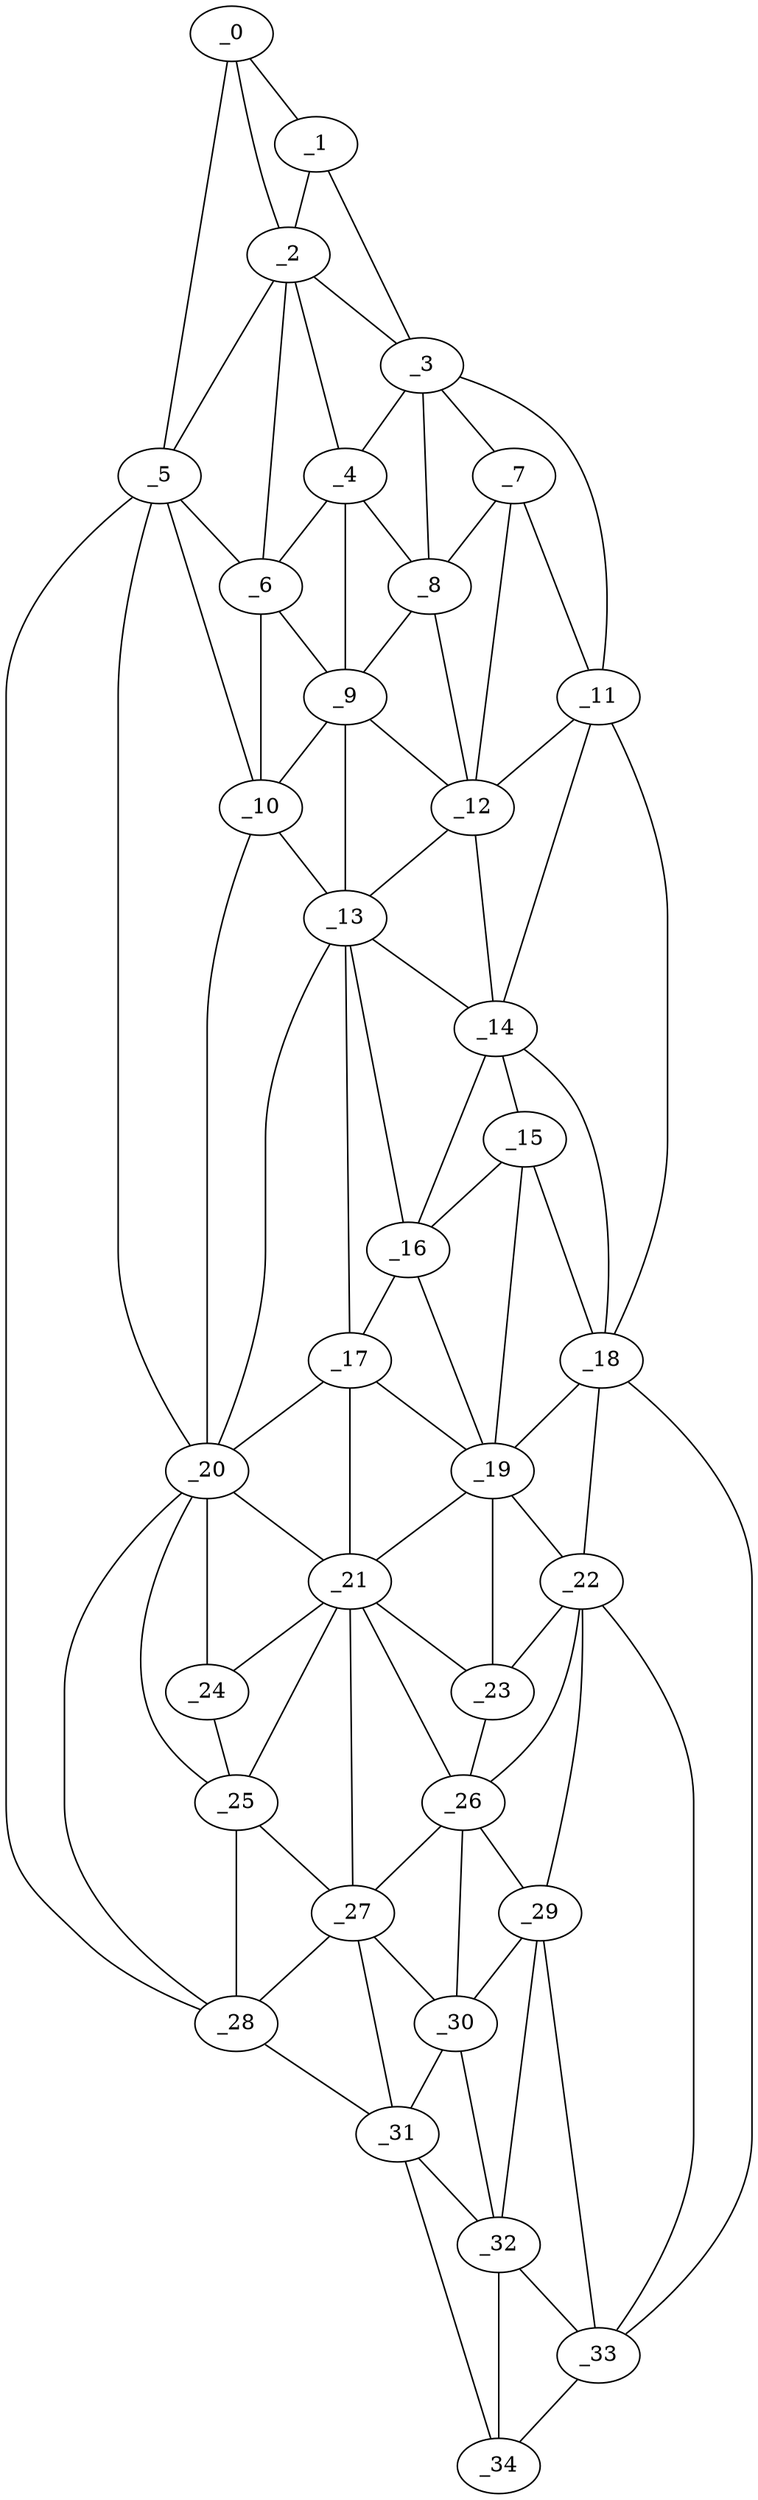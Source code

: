 graph "obj8__195.gxl" {
	_0	 [x=7,
		y=62];
	_1	 [x=9,
		y=51];
	_0 -- _1	 [valence=1];
	_2	 [x=17,
		y=66];
	_0 -- _2	 [valence=2];
	_5	 [x=24,
		y=79];
	_0 -- _5	 [valence=1];
	_1 -- _2	 [valence=1];
	_3	 [x=20,
		y=47];
	_1 -- _3	 [valence=1];
	_2 -- _3	 [valence=2];
	_4	 [x=24,
		y=65];
	_2 -- _4	 [valence=1];
	_2 -- _5	 [valence=2];
	_6	 [x=27,
		y=73];
	_2 -- _6	 [valence=2];
	_3 -- _4	 [valence=2];
	_7	 [x=31,
		y=46];
	_3 -- _7	 [valence=1];
	_8	 [x=34,
		y=55];
	_3 -- _8	 [valence=2];
	_11	 [x=43,
		y=43];
	_3 -- _11	 [valence=1];
	_4 -- _6	 [valence=2];
	_4 -- _8	 [valence=2];
	_9	 [x=37,
		y=66];
	_4 -- _9	 [valence=2];
	_5 -- _6	 [valence=1];
	_10	 [x=41,
		y=79];
	_5 -- _10	 [valence=1];
	_20	 [x=78,
		y=82];
	_5 -- _20	 [valence=2];
	_28	 [x=105,
		y=85];
	_5 -- _28	 [valence=1];
	_6 -- _9	 [valence=2];
	_6 -- _10	 [valence=2];
	_7 -- _8	 [valence=2];
	_7 -- _11	 [valence=2];
	_12	 [x=43,
		y=49];
	_7 -- _12	 [valence=1];
	_8 -- _9	 [valence=1];
	_8 -- _12	 [valence=2];
	_9 -- _10	 [valence=2];
	_9 -- _12	 [valence=1];
	_13	 [x=55,
		y=73];
	_9 -- _13	 [valence=2];
	_10 -- _13	 [valence=2];
	_10 -- _20	 [valence=2];
	_11 -- _12	 [valence=1];
	_14	 [x=56,
		y=48];
	_11 -- _14	 [valence=2];
	_18	 [x=72,
		y=43];
	_11 -- _18	 [valence=1];
	_12 -- _13	 [valence=2];
	_12 -- _14	 [valence=1];
	_13 -- _14	 [valence=2];
	_16	 [x=69,
		y=61];
	_13 -- _16	 [valence=1];
	_17	 [x=69,
		y=71];
	_13 -- _17	 [valence=2];
	_13 -- _20	 [valence=2];
	_15	 [x=66,
		y=51];
	_14 -- _15	 [valence=2];
	_14 -- _16	 [valence=2];
	_14 -- _18	 [valence=1];
	_15 -- _16	 [valence=2];
	_15 -- _18	 [valence=2];
	_19	 [x=78,
		y=61];
	_15 -- _19	 [valence=2];
	_16 -- _17	 [valence=2];
	_16 -- _19	 [valence=2];
	_17 -- _19	 [valence=1];
	_17 -- _20	 [valence=2];
	_21	 [x=85,
		y=71];
	_17 -- _21	 [valence=2];
	_18 -- _19	 [valence=2];
	_22	 [x=88,
		y=52];
	_18 -- _22	 [valence=2];
	_33	 [x=122,
		y=60];
	_18 -- _33	 [valence=1];
	_19 -- _21	 [valence=2];
	_19 -- _22	 [valence=2];
	_23	 [x=88,
		y=60];
	_19 -- _23	 [valence=2];
	_20 -- _21	 [valence=2];
	_24	 [x=90,
		y=81];
	_20 -- _24	 [valence=1];
	_25	 [x=94,
		y=82];
	_20 -- _25	 [valence=1];
	_20 -- _28	 [valence=2];
	_21 -- _23	 [valence=2];
	_21 -- _24	 [valence=2];
	_21 -- _25	 [valence=1];
	_26	 [x=101,
		y=61];
	_21 -- _26	 [valence=1];
	_27	 [x=105,
		y=76];
	_21 -- _27	 [valence=2];
	_22 -- _23	 [valence=2];
	_22 -- _26	 [valence=2];
	_29	 [x=111,
		y=61];
	_22 -- _29	 [valence=2];
	_22 -- _33	 [valence=2];
	_23 -- _26	 [valence=2];
	_24 -- _25	 [valence=2];
	_25 -- _27	 [valence=1];
	_25 -- _28	 [valence=2];
	_26 -- _27	 [valence=2];
	_26 -- _29	 [valence=2];
	_30	 [x=111,
		y=68];
	_26 -- _30	 [valence=1];
	_27 -- _28	 [valence=1];
	_27 -- _30	 [valence=2];
	_31	 [x=115,
		y=78];
	_27 -- _31	 [valence=2];
	_28 -- _31	 [valence=1];
	_29 -- _30	 [valence=2];
	_32	 [x=116,
		y=64];
	_29 -- _32	 [valence=2];
	_29 -- _33	 [valence=1];
	_30 -- _31	 [valence=1];
	_30 -- _32	 [valence=1];
	_31 -- _32	 [valence=1];
	_34	 [x=125,
		y=67];
	_31 -- _34	 [valence=1];
	_32 -- _33	 [valence=1];
	_32 -- _34	 [valence=2];
	_33 -- _34	 [valence=1];
}
